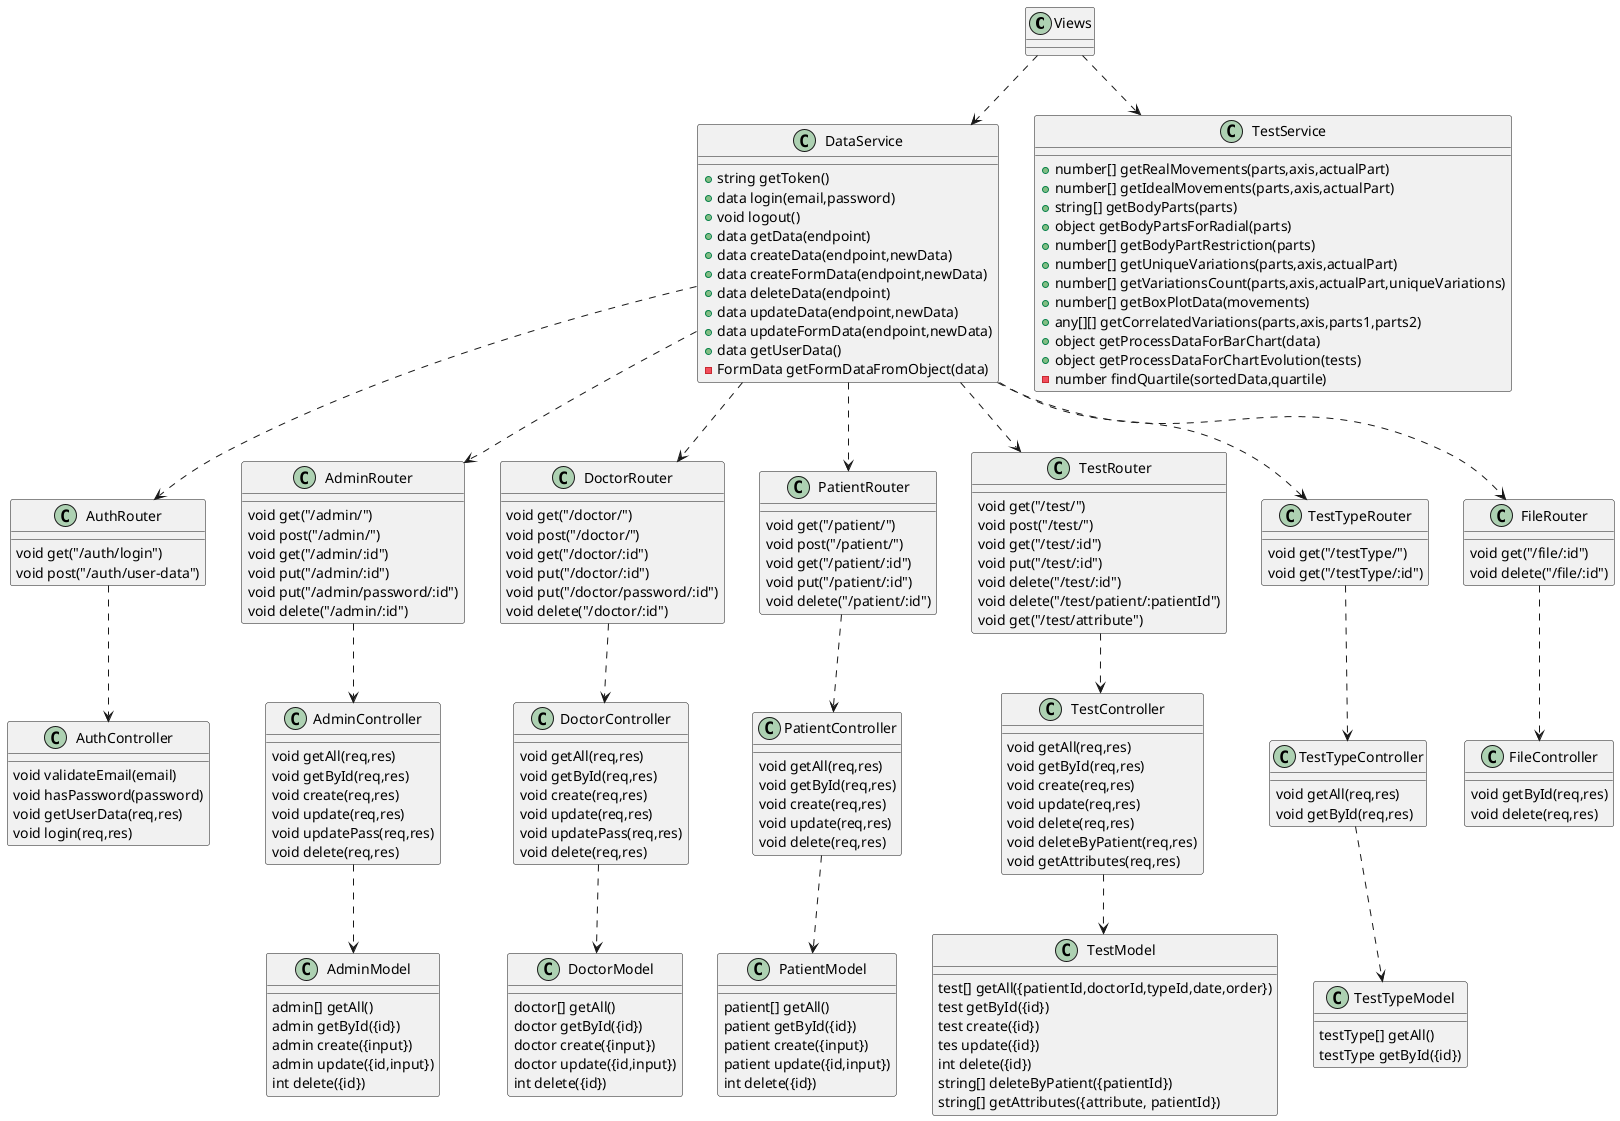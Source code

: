 @startuml

Views ..> DataService
Views ..> TestService

DataService ..> AuthRouter
DataService ..> AdminRouter
DataService ..> DoctorRouter
DataService ..> PatientRouter
DataService ..> TestRouter
DataService ..> TestTypeRouter
DataService ..> FileRouter

AuthRouter ..> AuthController
AdminRouter ..> AdminController
DoctorRouter ..> DoctorController
PatientRouter ..> PatientController
TestRouter ..> TestController
TestTypeRouter ..> TestTypeController
FileRouter ..> FileController

AdminController ..> AdminModel
DoctorController ..> DoctorModel
PatientController ..> PatientModel
TestController ..> TestModel
TestTypeController ..> TestTypeModel

class TestService {
    +number[] getRealMovements(parts,axis,actualPart)
    +number[] getIdealMovements(parts,axis,actualPart)
    +string[] getBodyParts(parts)
    +object getBodyPartsForRadial(parts)
    +number[] getBodyPartRestriction(parts)
    +number[] getUniqueVariations(parts,axis,actualPart)
    +number[] getVariationsCount(parts,axis,actualPart,uniqueVariations)
    +number[] getBoxPlotData(movements)
    +any[][] getCorrelatedVariations(parts,axis,parts1,parts2)
    +object getProcessDataForBarChart(data)
    +object getProcessDataForChartEvolution(tests)
    -number findQuartile(sortedData,quartile)
}

class DataService {
    +string getToken()
    +data login(email,password)
    +void logout()
    +data getData(endpoint)
    +data createData(endpoint,newData) 
    +data createFormData(endpoint,newData) 
    +data deleteData(endpoint) 
    +data updateData(endpoint,newData) 
    +data updateFormData(endpoint,newData) 
    +data getUserData() 
    -FormData getFormDataFromObject(data) 
}

class AuthRouter {
    void get("/auth/login")
    void post("/auth/user-data")
}

class AdminRouter {
    void get("/admin/")
    void post("/admin/")
    void get("/admin/:id")
    void put("/admin/:id")
    void put("/admin/password/:id")
    void delete("/admin/:id")
}

class DoctorRouter {
    void get("/doctor/")
    void post("/doctor/")
    void get("/doctor/:id")
    void put("/doctor/:id")
    void put("/doctor/password/:id")
    void delete("/doctor/:id")
}

class PatientRouter {
    void get("/patient/")
    void post("/patient/")
    void get("/patient/:id")
    void put("/patient/:id")
    void delete("/patient/:id")
}

class TestRouter {
    void get("/test/")
    void post("/test/")
    void get("/test/:id")
    void put("/test/:id")
    void delete("/test/:id")
    void delete("/test/patient/:patientId")
    void get("/test/attribute")
}

class TestTypeRouter {
    void get("/testType/")
    void get("/testType/:id")
}

class FileRouter {
    void get("/file/:id")
    void delete("/file/:id")
}

class AuthController {
    void validateEmail(email)
    void hasPassword(password)
    void getUserData(req,res)
    void login(req,res)
}

class AdminController {
    void getAll(req,res)
    void getById(req,res)
    void create(req,res)
    void update(req,res)
    void updatePass(req,res)
    void delete(req,res)
}

class DoctorController {
    void getAll(req,res)
    void getById(req,res)
    void create(req,res)
    void update(req,res)
    void updatePass(req,res)
    void delete(req,res)
}

class PatientController {
    void getAll(req,res)
    void getById(req,res)
    void create(req,res)
    void update(req,res)
    void delete(req,res)
}

class TestController {
    void getAll(req,res)
    void getById(req,res)
    void create(req,res)
    void update(req,res)
    void delete(req,res)
    void deleteByPatient(req,res)
    void getAttributes(req,res)
}

class TestTypeController {
    void getAll(req,res)
    void getById(req,res)
}

class FileController {
    void getById(req,res)
    void delete(req,res)
}

class AdminModel {
    admin[] getAll()
    admin getById({id})
    admin create({input})
    admin update({id,input})
    int delete({id})
}

class DoctorModel {
    doctor[] getAll()
    doctor getById({id})
    doctor create({input})
    doctor update({id,input})
    int delete({id})
}

class PatientModel {
    patient[] getAll()
    patient getById({id})
    patient create({input})
    patient update({id,input})
    int delete({id})
}

class TestModel {
    test[] getAll({patientId,doctorId,typeId,date,order})
    test getById({id})
    test create({id})
    tes update({id})
    int delete({id})
    string[] deleteByPatient({patientId})
    string[] getAttributes({attribute, patientId})
}

class TestTypeModel {
    testType[] getAll()
    testType getById({id})
}

@enduml